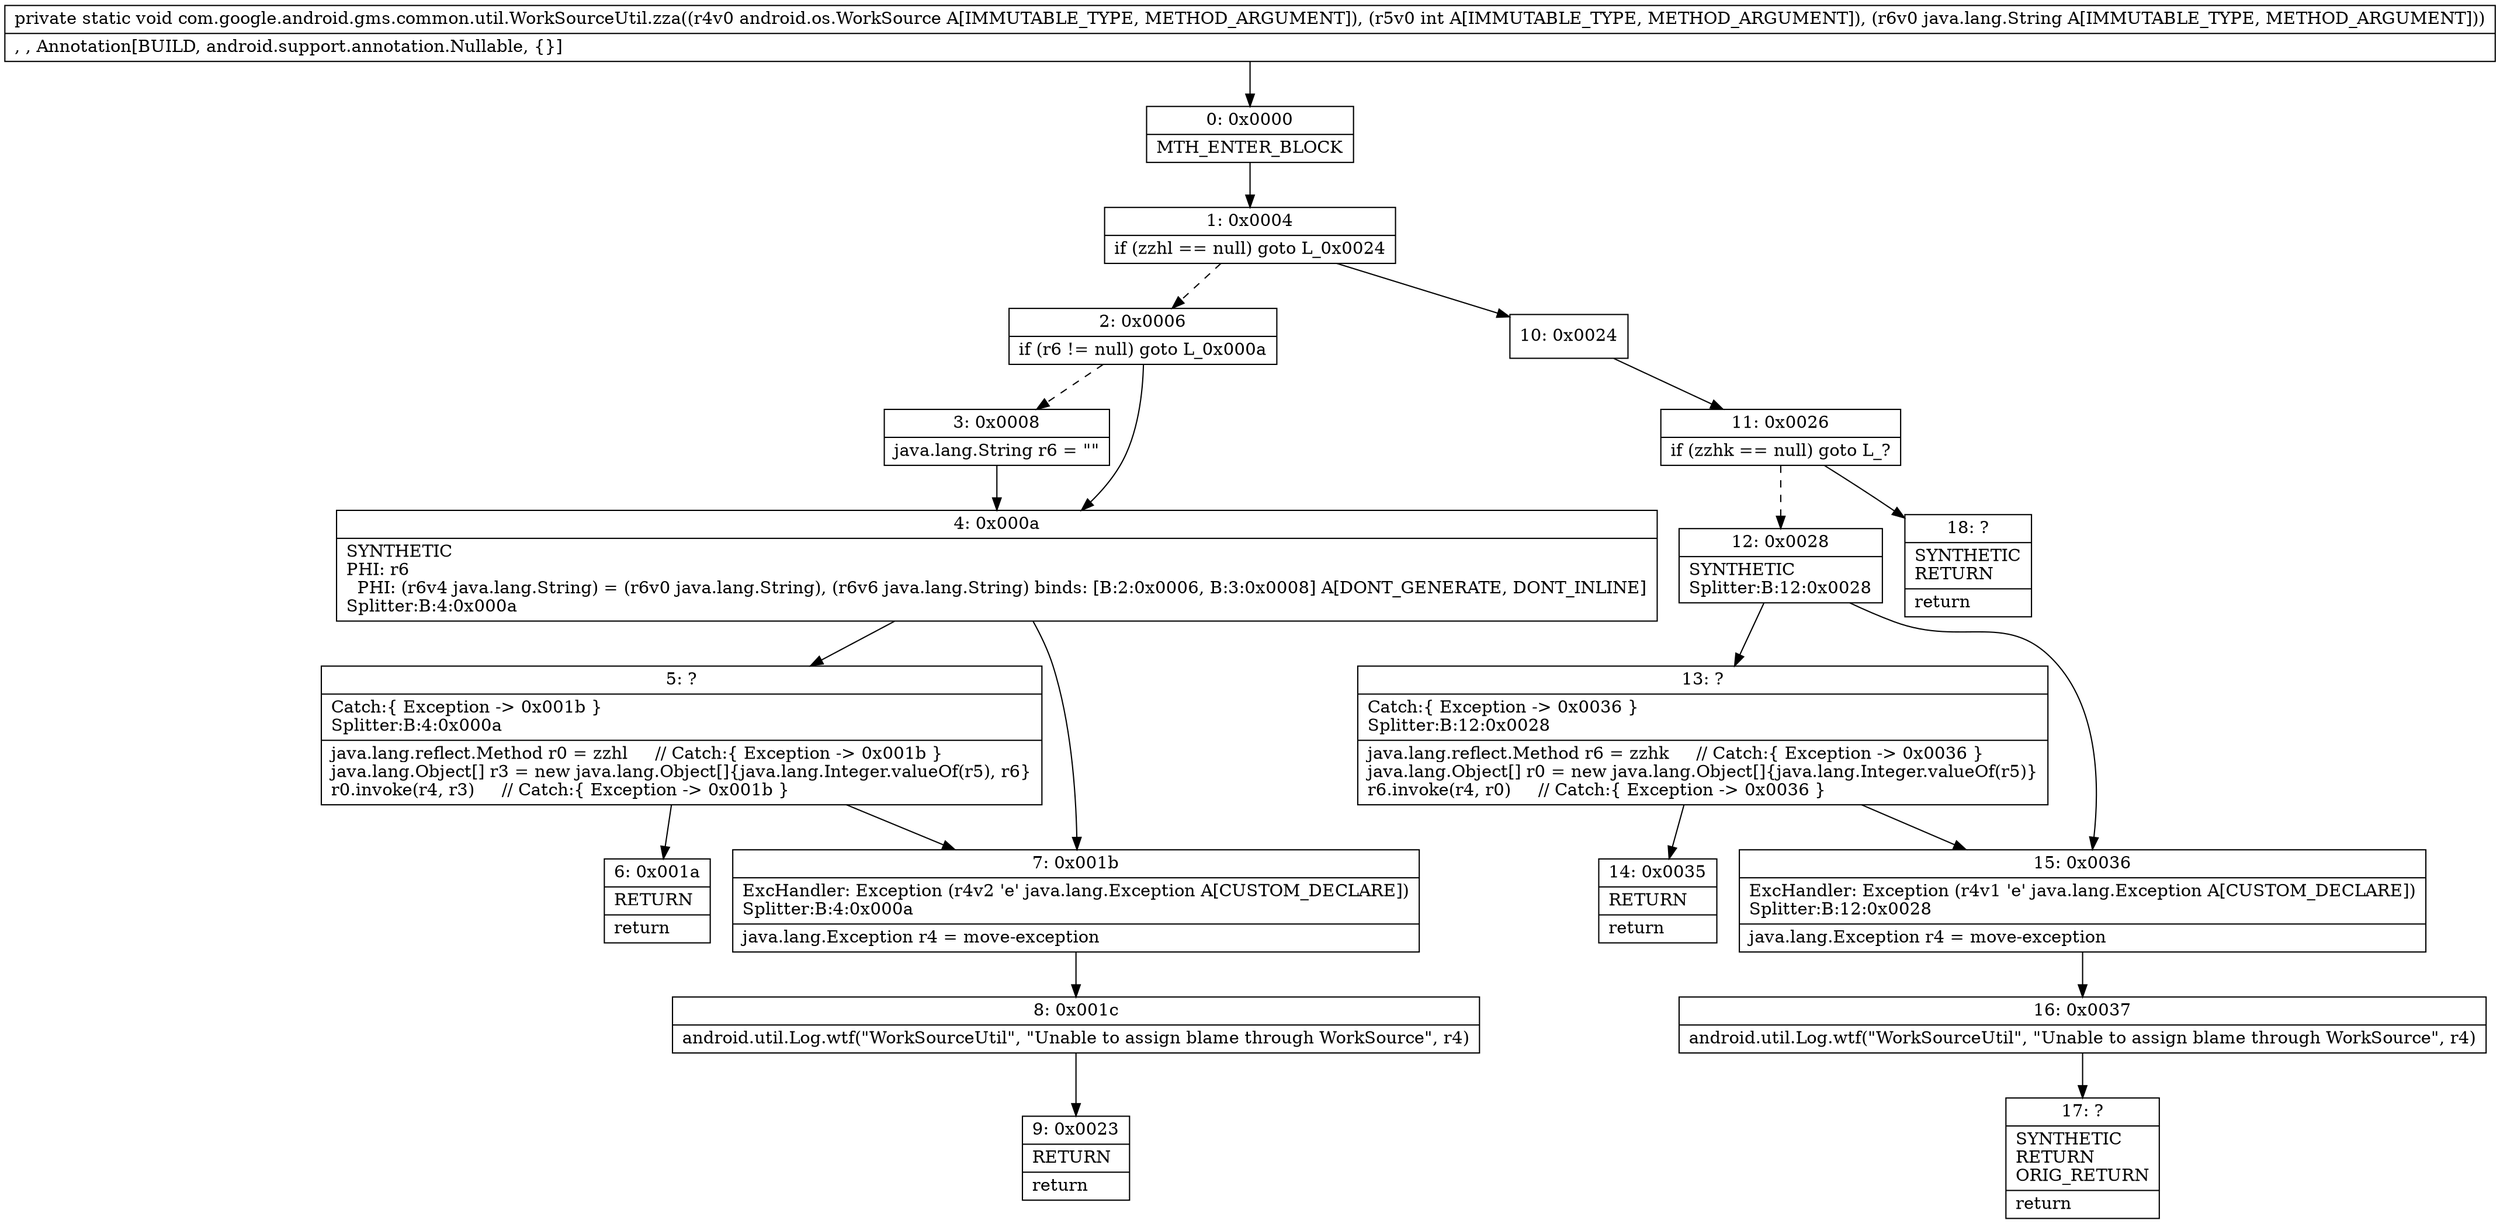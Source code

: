 digraph "CFG forcom.google.android.gms.common.util.WorkSourceUtil.zza(Landroid\/os\/WorkSource;ILjava\/lang\/String;)V" {
Node_0 [shape=record,label="{0\:\ 0x0000|MTH_ENTER_BLOCK\l}"];
Node_1 [shape=record,label="{1\:\ 0x0004|if (zzhl == null) goto L_0x0024\l}"];
Node_2 [shape=record,label="{2\:\ 0x0006|if (r6 != null) goto L_0x000a\l}"];
Node_3 [shape=record,label="{3\:\ 0x0008|java.lang.String r6 = \"\"\l}"];
Node_4 [shape=record,label="{4\:\ 0x000a|SYNTHETIC\lPHI: r6 \l  PHI: (r6v4 java.lang.String) = (r6v0 java.lang.String), (r6v6 java.lang.String) binds: [B:2:0x0006, B:3:0x0008] A[DONT_GENERATE, DONT_INLINE]\lSplitter:B:4:0x000a\l}"];
Node_5 [shape=record,label="{5\:\ ?|Catch:\{ Exception \-\> 0x001b \}\lSplitter:B:4:0x000a\l|java.lang.reflect.Method r0 = zzhl     \/\/ Catch:\{ Exception \-\> 0x001b \}\ljava.lang.Object[] r3 = new java.lang.Object[]\{java.lang.Integer.valueOf(r5), r6\}\lr0.invoke(r4, r3)     \/\/ Catch:\{ Exception \-\> 0x001b \}\l}"];
Node_6 [shape=record,label="{6\:\ 0x001a|RETURN\l|return\l}"];
Node_7 [shape=record,label="{7\:\ 0x001b|ExcHandler: Exception (r4v2 'e' java.lang.Exception A[CUSTOM_DECLARE])\lSplitter:B:4:0x000a\l|java.lang.Exception r4 = move\-exception\l}"];
Node_8 [shape=record,label="{8\:\ 0x001c|android.util.Log.wtf(\"WorkSourceUtil\", \"Unable to assign blame through WorkSource\", r4)\l}"];
Node_9 [shape=record,label="{9\:\ 0x0023|RETURN\l|return\l}"];
Node_10 [shape=record,label="{10\:\ 0x0024}"];
Node_11 [shape=record,label="{11\:\ 0x0026|if (zzhk == null) goto L_?\l}"];
Node_12 [shape=record,label="{12\:\ 0x0028|SYNTHETIC\lSplitter:B:12:0x0028\l}"];
Node_13 [shape=record,label="{13\:\ ?|Catch:\{ Exception \-\> 0x0036 \}\lSplitter:B:12:0x0028\l|java.lang.reflect.Method r6 = zzhk     \/\/ Catch:\{ Exception \-\> 0x0036 \}\ljava.lang.Object[] r0 = new java.lang.Object[]\{java.lang.Integer.valueOf(r5)\}\lr6.invoke(r4, r0)     \/\/ Catch:\{ Exception \-\> 0x0036 \}\l}"];
Node_14 [shape=record,label="{14\:\ 0x0035|RETURN\l|return\l}"];
Node_15 [shape=record,label="{15\:\ 0x0036|ExcHandler: Exception (r4v1 'e' java.lang.Exception A[CUSTOM_DECLARE])\lSplitter:B:12:0x0028\l|java.lang.Exception r4 = move\-exception\l}"];
Node_16 [shape=record,label="{16\:\ 0x0037|android.util.Log.wtf(\"WorkSourceUtil\", \"Unable to assign blame through WorkSource\", r4)\l}"];
Node_17 [shape=record,label="{17\:\ ?|SYNTHETIC\lRETURN\lORIG_RETURN\l|return\l}"];
Node_18 [shape=record,label="{18\:\ ?|SYNTHETIC\lRETURN\l|return\l}"];
MethodNode[shape=record,label="{private static void com.google.android.gms.common.util.WorkSourceUtil.zza((r4v0 android.os.WorkSource A[IMMUTABLE_TYPE, METHOD_ARGUMENT]), (r5v0 int A[IMMUTABLE_TYPE, METHOD_ARGUMENT]), (r6v0 java.lang.String A[IMMUTABLE_TYPE, METHOD_ARGUMENT]))  | , , Annotation[BUILD, android.support.annotation.Nullable, \{\}]\l}"];
MethodNode -> Node_0;
Node_0 -> Node_1;
Node_1 -> Node_2[style=dashed];
Node_1 -> Node_10;
Node_2 -> Node_3[style=dashed];
Node_2 -> Node_4;
Node_3 -> Node_4;
Node_4 -> Node_5;
Node_4 -> Node_7;
Node_5 -> Node_6;
Node_5 -> Node_7;
Node_7 -> Node_8;
Node_8 -> Node_9;
Node_10 -> Node_11;
Node_11 -> Node_12[style=dashed];
Node_11 -> Node_18;
Node_12 -> Node_13;
Node_12 -> Node_15;
Node_13 -> Node_14;
Node_13 -> Node_15;
Node_15 -> Node_16;
Node_16 -> Node_17;
}

